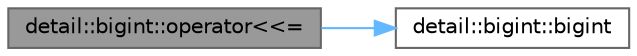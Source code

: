 digraph "detail::bigint::operator&lt;&lt;="
{
 // LATEX_PDF_SIZE
  bgcolor="transparent";
  edge [fontname=Helvetica,fontsize=10,labelfontname=Helvetica,labelfontsize=10];
  node [fontname=Helvetica,fontsize=10,shape=box,height=0.2,width=0.4];
  rankdir="LR";
  Node1 [id="Node000001",label="detail::bigint::operator\<\<=",height=0.2,width=0.4,color="gray40", fillcolor="grey60", style="filled", fontcolor="black",tooltip=" "];
  Node1 -> Node2 [id="edge2_Node000001_Node000002",color="steelblue1",style="solid",tooltip=" "];
  Node2 [id="Node000002",label="detail::bigint::bigint",height=0.2,width=0.4,color="grey40", fillcolor="white", style="filled",URL="$classdetail_1_1bigint.html#a1b0e744a1a08b21f159058e4fc01bfb4",tooltip=" "];
}
